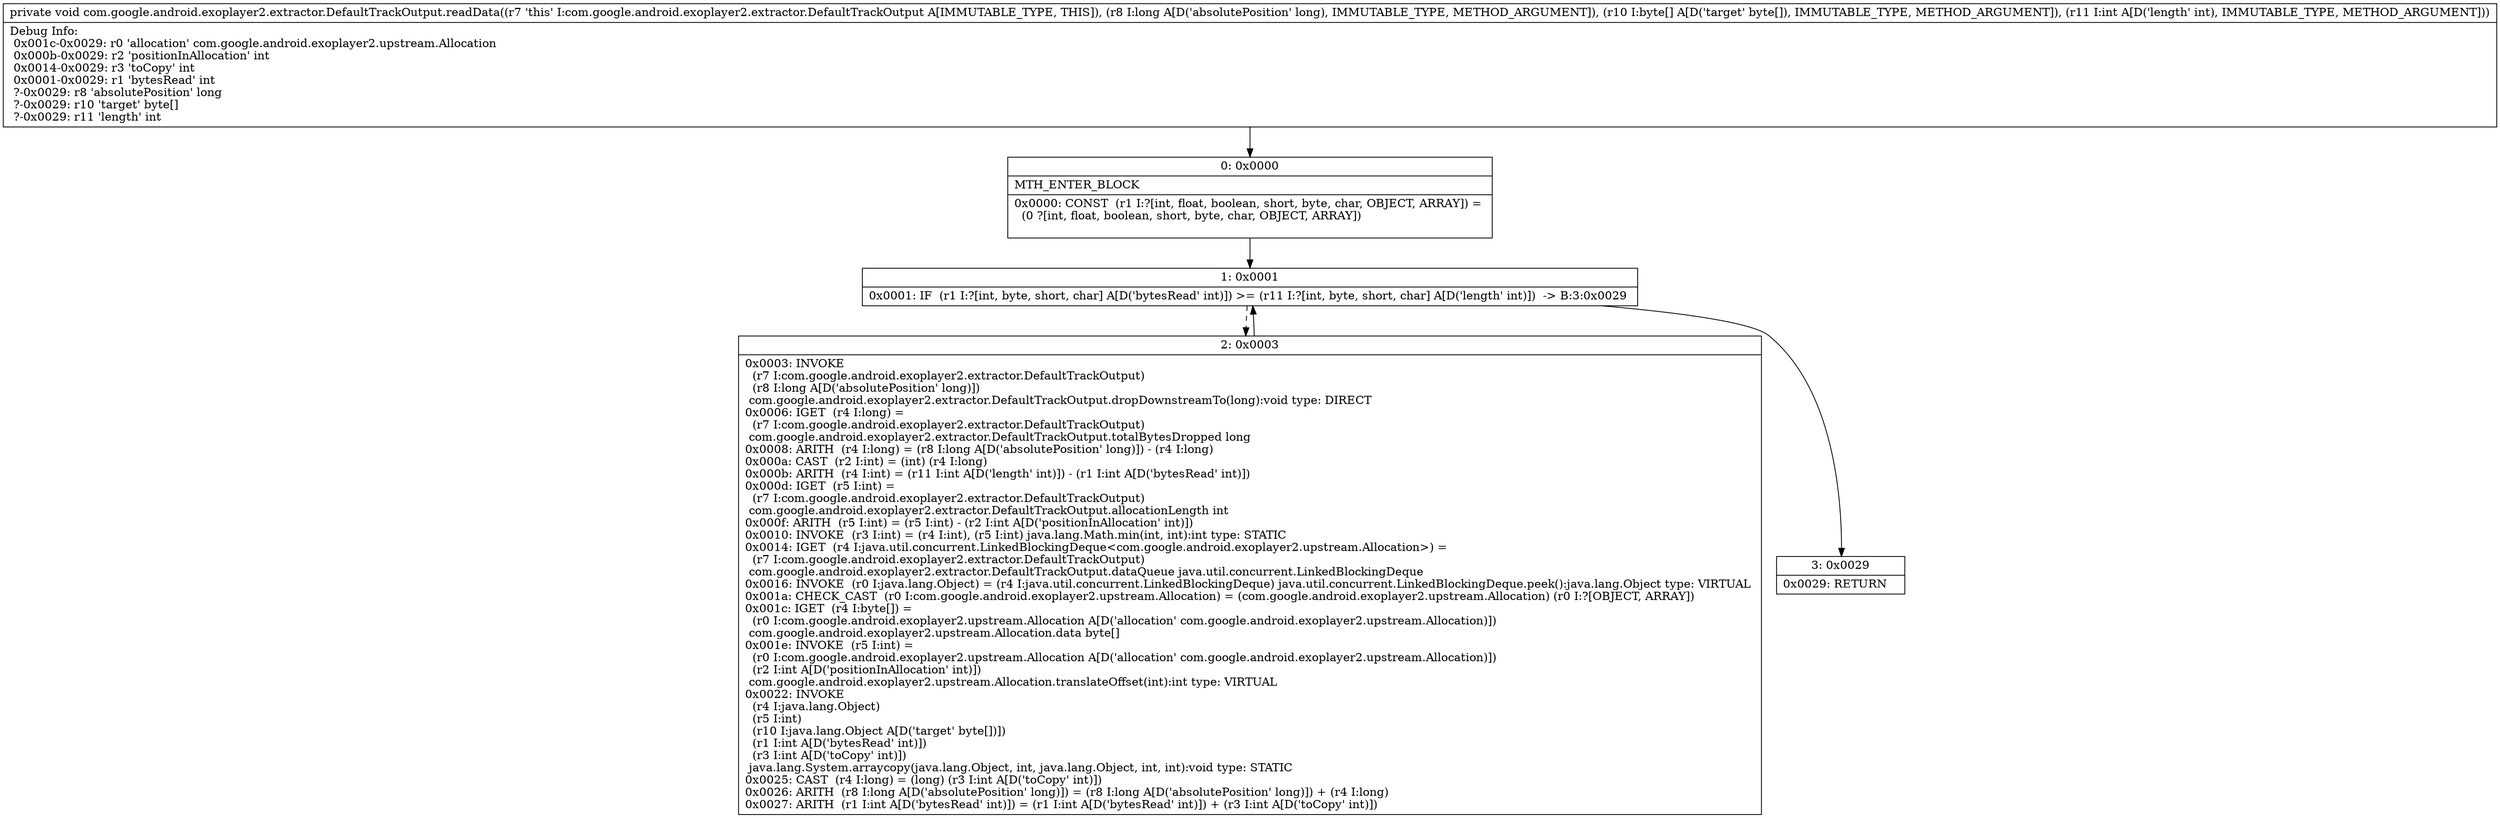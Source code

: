 digraph "CFG forcom.google.android.exoplayer2.extractor.DefaultTrackOutput.readData(J[BI)V" {
Node_0 [shape=record,label="{0\:\ 0x0000|MTH_ENTER_BLOCK\l|0x0000: CONST  (r1 I:?[int, float, boolean, short, byte, char, OBJECT, ARRAY]) = \l  (0 ?[int, float, boolean, short, byte, char, OBJECT, ARRAY])\l \l}"];
Node_1 [shape=record,label="{1\:\ 0x0001|0x0001: IF  (r1 I:?[int, byte, short, char] A[D('bytesRead' int)]) \>= (r11 I:?[int, byte, short, char] A[D('length' int)])  \-\> B:3:0x0029 \l}"];
Node_2 [shape=record,label="{2\:\ 0x0003|0x0003: INVOKE  \l  (r7 I:com.google.android.exoplayer2.extractor.DefaultTrackOutput)\l  (r8 I:long A[D('absolutePosition' long)])\l com.google.android.exoplayer2.extractor.DefaultTrackOutput.dropDownstreamTo(long):void type: DIRECT \l0x0006: IGET  (r4 I:long) = \l  (r7 I:com.google.android.exoplayer2.extractor.DefaultTrackOutput)\l com.google.android.exoplayer2.extractor.DefaultTrackOutput.totalBytesDropped long \l0x0008: ARITH  (r4 I:long) = (r8 I:long A[D('absolutePosition' long)]) \- (r4 I:long) \l0x000a: CAST  (r2 I:int) = (int) (r4 I:long) \l0x000b: ARITH  (r4 I:int) = (r11 I:int A[D('length' int)]) \- (r1 I:int A[D('bytesRead' int)]) \l0x000d: IGET  (r5 I:int) = \l  (r7 I:com.google.android.exoplayer2.extractor.DefaultTrackOutput)\l com.google.android.exoplayer2.extractor.DefaultTrackOutput.allocationLength int \l0x000f: ARITH  (r5 I:int) = (r5 I:int) \- (r2 I:int A[D('positionInAllocation' int)]) \l0x0010: INVOKE  (r3 I:int) = (r4 I:int), (r5 I:int) java.lang.Math.min(int, int):int type: STATIC \l0x0014: IGET  (r4 I:java.util.concurrent.LinkedBlockingDeque\<com.google.android.exoplayer2.upstream.Allocation\>) = \l  (r7 I:com.google.android.exoplayer2.extractor.DefaultTrackOutput)\l com.google.android.exoplayer2.extractor.DefaultTrackOutput.dataQueue java.util.concurrent.LinkedBlockingDeque \l0x0016: INVOKE  (r0 I:java.lang.Object) = (r4 I:java.util.concurrent.LinkedBlockingDeque) java.util.concurrent.LinkedBlockingDeque.peek():java.lang.Object type: VIRTUAL \l0x001a: CHECK_CAST  (r0 I:com.google.android.exoplayer2.upstream.Allocation) = (com.google.android.exoplayer2.upstream.Allocation) (r0 I:?[OBJECT, ARRAY]) \l0x001c: IGET  (r4 I:byte[]) = \l  (r0 I:com.google.android.exoplayer2.upstream.Allocation A[D('allocation' com.google.android.exoplayer2.upstream.Allocation)])\l com.google.android.exoplayer2.upstream.Allocation.data byte[] \l0x001e: INVOKE  (r5 I:int) = \l  (r0 I:com.google.android.exoplayer2.upstream.Allocation A[D('allocation' com.google.android.exoplayer2.upstream.Allocation)])\l  (r2 I:int A[D('positionInAllocation' int)])\l com.google.android.exoplayer2.upstream.Allocation.translateOffset(int):int type: VIRTUAL \l0x0022: INVOKE  \l  (r4 I:java.lang.Object)\l  (r5 I:int)\l  (r10 I:java.lang.Object A[D('target' byte[])])\l  (r1 I:int A[D('bytesRead' int)])\l  (r3 I:int A[D('toCopy' int)])\l java.lang.System.arraycopy(java.lang.Object, int, java.lang.Object, int, int):void type: STATIC \l0x0025: CAST  (r4 I:long) = (long) (r3 I:int A[D('toCopy' int)]) \l0x0026: ARITH  (r8 I:long A[D('absolutePosition' long)]) = (r8 I:long A[D('absolutePosition' long)]) + (r4 I:long) \l0x0027: ARITH  (r1 I:int A[D('bytesRead' int)]) = (r1 I:int A[D('bytesRead' int)]) + (r3 I:int A[D('toCopy' int)]) \l}"];
Node_3 [shape=record,label="{3\:\ 0x0029|0x0029: RETURN   \l}"];
MethodNode[shape=record,label="{private void com.google.android.exoplayer2.extractor.DefaultTrackOutput.readData((r7 'this' I:com.google.android.exoplayer2.extractor.DefaultTrackOutput A[IMMUTABLE_TYPE, THIS]), (r8 I:long A[D('absolutePosition' long), IMMUTABLE_TYPE, METHOD_ARGUMENT]), (r10 I:byte[] A[D('target' byte[]), IMMUTABLE_TYPE, METHOD_ARGUMENT]), (r11 I:int A[D('length' int), IMMUTABLE_TYPE, METHOD_ARGUMENT]))  | Debug Info:\l  0x001c\-0x0029: r0 'allocation' com.google.android.exoplayer2.upstream.Allocation\l  0x000b\-0x0029: r2 'positionInAllocation' int\l  0x0014\-0x0029: r3 'toCopy' int\l  0x0001\-0x0029: r1 'bytesRead' int\l  ?\-0x0029: r8 'absolutePosition' long\l  ?\-0x0029: r10 'target' byte[]\l  ?\-0x0029: r11 'length' int\l}"];
MethodNode -> Node_0;
Node_0 -> Node_1;
Node_1 -> Node_2[style=dashed];
Node_1 -> Node_3;
Node_2 -> Node_1;
}

